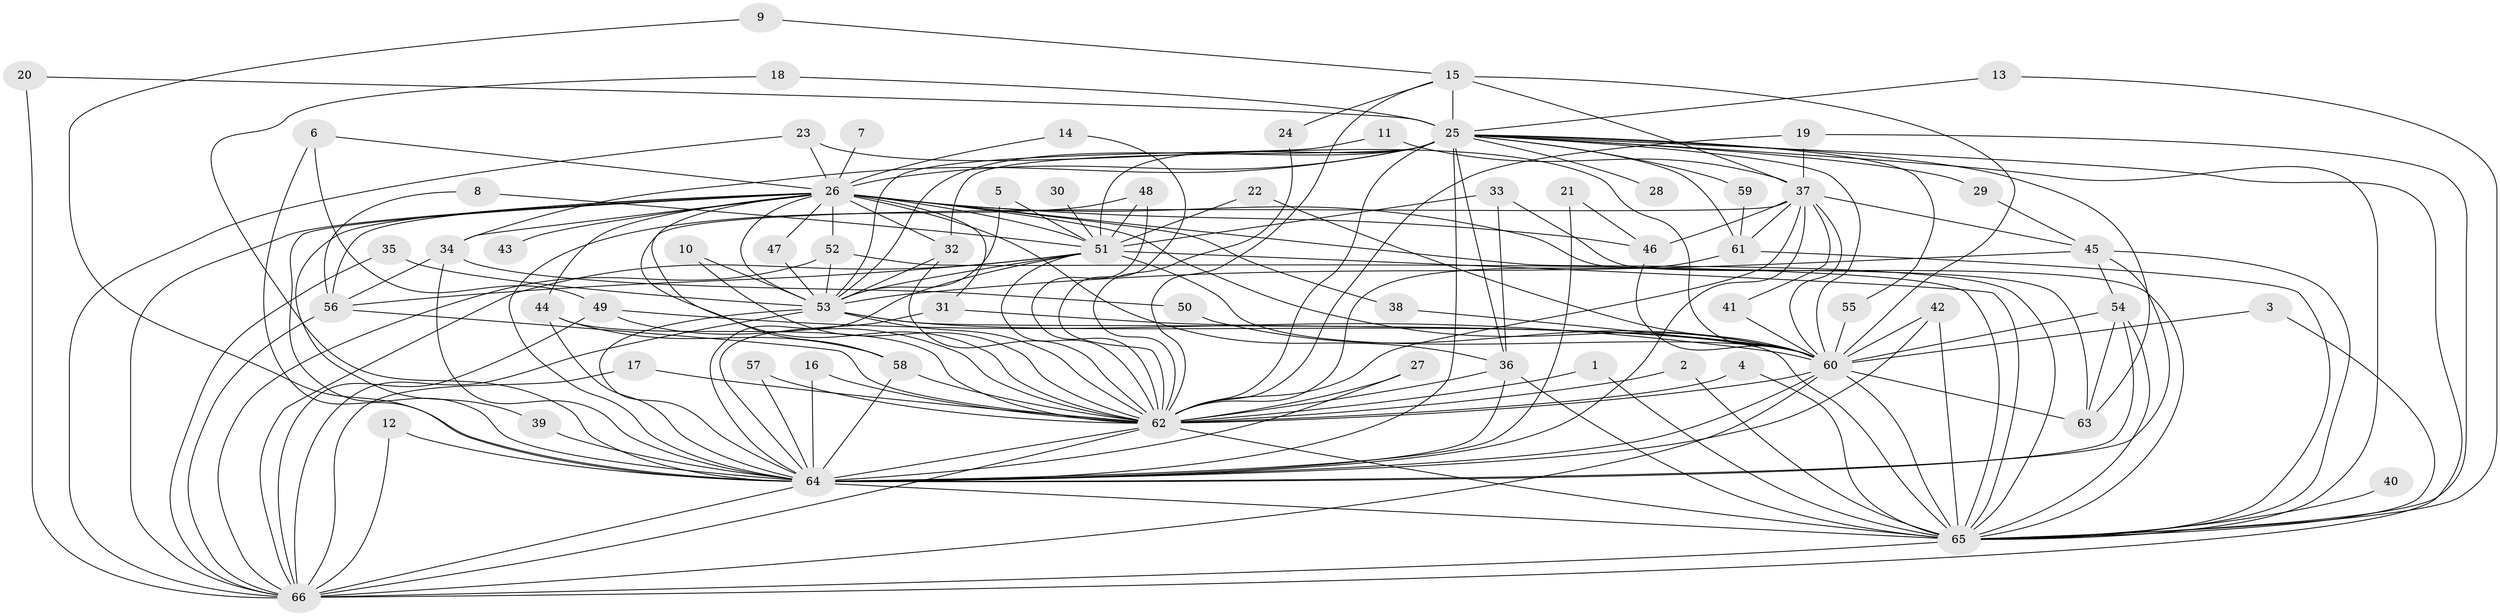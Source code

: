 // original degree distribution, {25: 0.007633587786259542, 33: 0.007633587786259542, 28: 0.015267175572519083, 31: 0.007633587786259542, 32: 0.007633587786259542, 19: 0.015267175572519083, 18: 0.015267175572519083, 10: 0.007633587786259542, 2: 0.6030534351145038, 3: 0.15267175572519084, 4: 0.08396946564885496, 5: 0.06870229007633588, 6: 0.007633587786259542}
// Generated by graph-tools (version 1.1) at 2025/49/03/09/25 03:49:31]
// undirected, 66 vertices, 179 edges
graph export_dot {
graph [start="1"]
  node [color=gray90,style=filled];
  1;
  2;
  3;
  4;
  5;
  6;
  7;
  8;
  9;
  10;
  11;
  12;
  13;
  14;
  15;
  16;
  17;
  18;
  19;
  20;
  21;
  22;
  23;
  24;
  25;
  26;
  27;
  28;
  29;
  30;
  31;
  32;
  33;
  34;
  35;
  36;
  37;
  38;
  39;
  40;
  41;
  42;
  43;
  44;
  45;
  46;
  47;
  48;
  49;
  50;
  51;
  52;
  53;
  54;
  55;
  56;
  57;
  58;
  59;
  60;
  61;
  62;
  63;
  64;
  65;
  66;
  1 -- 62 [weight=1.0];
  1 -- 65 [weight=1.0];
  2 -- 62 [weight=1.0];
  2 -- 65 [weight=1.0];
  3 -- 60 [weight=1.0];
  3 -- 65 [weight=1.0];
  4 -- 62 [weight=1.0];
  4 -- 65 [weight=1.0];
  5 -- 51 [weight=1.0];
  5 -- 53 [weight=1.0];
  6 -- 26 [weight=1.0];
  6 -- 49 [weight=1.0];
  6 -- 64 [weight=1.0];
  7 -- 26 [weight=1.0];
  8 -- 51 [weight=1.0];
  8 -- 56 [weight=1.0];
  9 -- 15 [weight=1.0];
  9 -- 64 [weight=1.0];
  10 -- 53 [weight=1.0];
  10 -- 62 [weight=1.0];
  11 -- 37 [weight=1.0];
  11 -- 53 [weight=1.0];
  12 -- 64 [weight=1.0];
  12 -- 66 [weight=1.0];
  13 -- 25 [weight=1.0];
  13 -- 65 [weight=1.0];
  14 -- 26 [weight=1.0];
  14 -- 62 [weight=1.0];
  15 -- 24 [weight=1.0];
  15 -- 25 [weight=1.0];
  15 -- 37 [weight=2.0];
  15 -- 60 [weight=1.0];
  15 -- 62 [weight=1.0];
  16 -- 62 [weight=1.0];
  16 -- 64 [weight=1.0];
  17 -- 62 [weight=1.0];
  17 -- 66 [weight=1.0];
  18 -- 25 [weight=1.0];
  18 -- 64 [weight=1.0];
  19 -- 37 [weight=1.0];
  19 -- 62 [weight=1.0];
  19 -- 65 [weight=1.0];
  20 -- 25 [weight=1.0];
  20 -- 66 [weight=1.0];
  21 -- 46 [weight=1.0];
  21 -- 64 [weight=1.0];
  22 -- 51 [weight=1.0];
  22 -- 60 [weight=1.0];
  23 -- 26 [weight=1.0];
  23 -- 60 [weight=1.0];
  23 -- 66 [weight=1.0];
  24 -- 62 [weight=1.0];
  25 -- 26 [weight=1.0];
  25 -- 28 [weight=1.0];
  25 -- 29 [weight=1.0];
  25 -- 32 [weight=1.0];
  25 -- 34 [weight=1.0];
  25 -- 36 [weight=1.0];
  25 -- 51 [weight=1.0];
  25 -- 53 [weight=2.0];
  25 -- 55 [weight=1.0];
  25 -- 59 [weight=1.0];
  25 -- 60 [weight=2.0];
  25 -- 61 [weight=1.0];
  25 -- 62 [weight=2.0];
  25 -- 63 [weight=1.0];
  25 -- 64 [weight=2.0];
  25 -- 65 [weight=1.0];
  25 -- 66 [weight=2.0];
  26 -- 31 [weight=1.0];
  26 -- 32 [weight=1.0];
  26 -- 34 [weight=2.0];
  26 -- 36 [weight=1.0];
  26 -- 38 [weight=1.0];
  26 -- 39 [weight=1.0];
  26 -- 43 [weight=1.0];
  26 -- 44 [weight=1.0];
  26 -- 46 [weight=1.0];
  26 -- 47 [weight=1.0];
  26 -- 51 [weight=2.0];
  26 -- 52 [weight=2.0];
  26 -- 53 [weight=1.0];
  26 -- 56 [weight=1.0];
  26 -- 60 [weight=1.0];
  26 -- 62 [weight=2.0];
  26 -- 63 [weight=2.0];
  26 -- 64 [weight=1.0];
  26 -- 65 [weight=2.0];
  26 -- 66 [weight=2.0];
  27 -- 62 [weight=1.0];
  27 -- 64 [weight=1.0];
  29 -- 45 [weight=1.0];
  30 -- 51 [weight=1.0];
  31 -- 60 [weight=1.0];
  31 -- 64 [weight=1.0];
  32 -- 53 [weight=1.0];
  32 -- 62 [weight=1.0];
  33 -- 36 [weight=1.0];
  33 -- 51 [weight=1.0];
  33 -- 65 [weight=1.0];
  34 -- 50 [weight=1.0];
  34 -- 56 [weight=1.0];
  34 -- 64 [weight=1.0];
  35 -- 53 [weight=1.0];
  35 -- 66 [weight=1.0];
  36 -- 62 [weight=1.0];
  36 -- 64 [weight=1.0];
  36 -- 65 [weight=1.0];
  37 -- 41 [weight=1.0];
  37 -- 45 [weight=1.0];
  37 -- 46 [weight=1.0];
  37 -- 58 [weight=1.0];
  37 -- 60 [weight=2.0];
  37 -- 61 [weight=1.0];
  37 -- 62 [weight=1.0];
  37 -- 64 [weight=1.0];
  38 -- 60 [weight=1.0];
  39 -- 64 [weight=1.0];
  40 -- 65 [weight=1.0];
  41 -- 60 [weight=1.0];
  42 -- 60 [weight=1.0];
  42 -- 64 [weight=1.0];
  42 -- 65 [weight=1.0];
  44 -- 58 [weight=1.0];
  44 -- 62 [weight=1.0];
  44 -- 64 [weight=2.0];
  45 -- 53 [weight=1.0];
  45 -- 54 [weight=1.0];
  45 -- 64 [weight=1.0];
  45 -- 65 [weight=1.0];
  46 -- 60 [weight=1.0];
  47 -- 53 [weight=1.0];
  48 -- 51 [weight=1.0];
  48 -- 62 [weight=1.0];
  48 -- 64 [weight=1.0];
  49 -- 60 [weight=1.0];
  49 -- 62 [weight=1.0];
  49 -- 66 [weight=1.0];
  50 -- 60 [weight=1.0];
  51 -- 53 [weight=1.0];
  51 -- 56 [weight=1.0];
  51 -- 60 [weight=1.0];
  51 -- 62 [weight=2.0];
  51 -- 64 [weight=2.0];
  51 -- 65 [weight=1.0];
  51 -- 66 [weight=1.0];
  52 -- 53 [weight=1.0];
  52 -- 65 [weight=1.0];
  52 -- 66 [weight=2.0];
  53 -- 60 [weight=2.0];
  53 -- 62 [weight=2.0];
  53 -- 64 [weight=1.0];
  53 -- 65 [weight=1.0];
  53 -- 66 [weight=1.0];
  54 -- 60 [weight=1.0];
  54 -- 63 [weight=1.0];
  54 -- 64 [weight=1.0];
  54 -- 65 [weight=1.0];
  55 -- 60 [weight=1.0];
  56 -- 62 [weight=1.0];
  56 -- 66 [weight=1.0];
  57 -- 62 [weight=1.0];
  57 -- 64 [weight=1.0];
  58 -- 62 [weight=1.0];
  58 -- 64 [weight=1.0];
  59 -- 61 [weight=1.0];
  60 -- 62 [weight=3.0];
  60 -- 63 [weight=1.0];
  60 -- 64 [weight=2.0];
  60 -- 65 [weight=2.0];
  60 -- 66 [weight=1.0];
  61 -- 62 [weight=1.0];
  61 -- 65 [weight=1.0];
  62 -- 64 [weight=2.0];
  62 -- 65 [weight=3.0];
  62 -- 66 [weight=2.0];
  64 -- 65 [weight=1.0];
  64 -- 66 [weight=1.0];
  65 -- 66 [weight=1.0];
}
